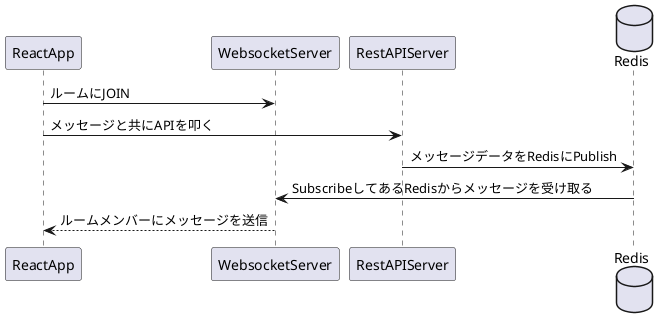 @startuml

participant ReactApp
participant WebsocketServer
participant RestAPIServer

database Redis

ReactApp -> WebsocketServer : ルームにJOIN
ReactApp -> RestAPIServer : メッセージと共にAPIを叩く
RestAPIServer -> Redis : メッセージデータをRedisにPublish
Redis -> WebsocketServer : SubscribeしてあるRedisからメッセージを受け取る
WebsocketServer --> ReactApp : ルームメンバーにメッセージを送信


@enduml
